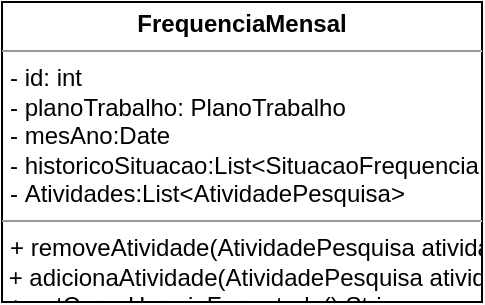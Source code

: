 <mxfile version="20.0.1" type="github">
  <diagram id="C5RBs43oDa-KdzZeNtuy" name="Page-1">
    <mxGraphModel dx="1695" dy="1662" grid="1" gridSize="10" guides="1" tooltips="1" connect="1" arrows="1" fold="1" page="1" pageScale="1" pageWidth="827" pageHeight="1169" math="0" shadow="0">
      <root>
        <mxCell id="WIyWlLk6GJQsqaUBKTNV-0" />
        <mxCell id="WIyWlLk6GJQsqaUBKTNV-1" parent="WIyWlLk6GJQsqaUBKTNV-0" />
        <mxCell id="UL5XW_X2hr35cnpbsUzt-4" value="&lt;p style=&quot;margin:0px;margin-top:4px;text-align:center;&quot;&gt;&lt;b&gt;FrequenciaMensal&lt;/b&gt;&lt;/p&gt;&lt;hr size=&quot;1&quot;&gt;&lt;p style=&quot;margin:0px;margin-left:4px;&quot;&gt;- id: int&lt;/p&gt;&lt;p style=&quot;margin:0px;margin-left:4px;&quot;&gt;- planoTrabalho: PlanoTrabalho&lt;/p&gt;&lt;p style=&quot;margin:0px;margin-left:4px;&quot;&gt;- mesAno:Date&lt;/p&gt;&lt;p style=&quot;margin:0px;margin-left:4px;&quot;&gt;- historicoSituacao:List&amp;lt;SituacaoFrequenciaMensal&amp;gt;&lt;/p&gt;&lt;p style=&quot;margin:0px;margin-left:4px;&quot;&gt;-&amp;nbsp;&lt;span style=&quot;background-color: initial;&quot;&gt;Atividades:List&amp;lt;AtividadePesquisa&amp;gt;&lt;/span&gt;&lt;/p&gt;&lt;hr size=&quot;1&quot;&gt;&lt;p style=&quot;margin:0px;margin-left:4px;&quot;&gt;&lt;span style=&quot;background-color: initial;&quot;&gt;+ removeAtividade(AtividadePesquisa atividade):void&lt;/span&gt;&lt;br&gt;&lt;/p&gt;&amp;nbsp;+ adicionaAtividade(AtividadePesquisa atividade):void&lt;br&gt;&amp;nbsp;+&amp;nbsp;getCargaHorariaFormatada():String&lt;br&gt;&amp;nbsp;+&amp;nbsp;cargaHorariaTotal():Long&lt;br&gt;&amp;nbsp;+&amp;nbsp;chExigidaEmMs():Long&lt;br&gt;&amp;nbsp;+&amp;nbsp;chExigidaEmHoras():int&lt;br&gt;&amp;nbsp;+&amp;nbsp;getCargaHorariaRestanteFormatada():String&lt;br&gt;&amp;nbsp;+ adicionaSituacao(Situacao situacao):void&lt;br&gt;&amp;nbsp;+&amp;nbsp;getSituacaoAtual():String&lt;br&gt;&lt;span style=&quot;background-color: initial;&quot;&gt;&amp;nbsp;+ getSituacao():Situacao&lt;br&gt;&amp;nbsp;+ situacaoFrequenciaMaisRecente(Situacao situacao):SituacaoFrequenciaMensal&lt;br&gt;&amp;nbsp;+&amp;nbsp;&amp;nbsp;getEnviada():&lt;/span&gt;SituacaoFrequenciaMensal&lt;br&gt;&lt;span style=&quot;background-color: initial;&quot;&gt;&amp;nbsp;+&amp;nbsp;&amp;nbsp;getRecusa():&lt;/span&gt;SituacaoFrequenciaMensal&lt;br&gt;&lt;span style=&quot;background-color: initial;&quot;&gt;&amp;nbsp;+&amp;nbsp;&amp;nbsp;getHomologada():&lt;/span&gt;SituacaoFrequenciaMensal&lt;br&gt;&lt;span style=&quot;background-color: initial;&quot;&gt;&amp;nbsp;+&amp;nbsp;&amp;nbsp;getPreenchendo():&lt;/span&gt;SituacaoFrequenciaMensal&lt;br&gt;&lt;span style=&quot;background-color: initial;&quot;&gt;&amp;nbsp;+&amp;nbsp;&amp;nbsp;getNotificada():&lt;/span&gt;SituacaoFrequenciaMensal&lt;br&gt;&lt;span style=&quot;background-color: initial;&quot;&gt;&amp;nbsp;+ getSituacaoFrequencia():SituacaoFrequenciaMensal&lt;br&gt;&amp;nbsp;+ getEnvioFrequencia():Boolean&lt;br&gt;&amp;nbsp;+ cargaHorariaEmHoras():long&lt;br&gt;&amp;nbsp;+ getDataFormatada():String&lt;br&gt;&amp;nbsp;+ getMesAnoFormatado():String&lt;br&gt;&amp;nbsp;+ setDataFormatada(String dataFormatada):void&lt;br&gt;&amp;nbsp;+ getPodeExcluir(): Boolean&lt;br&gt;&amp;nbsp;+ getPodeCriar(): Boolean&lt;br&gt;&amp;nbsp;+ podePersistirNotificacao():Boolean&lt;br&gt;&lt;br&gt;&amp;nbsp;&lt;/span&gt;&lt;br&gt;&lt;p style=&quot;margin:0px;margin-left:4px;&quot;&gt;&lt;br&gt;&lt;/p&gt;" style="verticalAlign=top;align=left;overflow=fill;fontSize=12;fontFamily=Helvetica;html=1;" vertex="1" parent="WIyWlLk6GJQsqaUBKTNV-1">
          <mxGeometry x="-80" y="-340" width="240" height="150" as="geometry" />
        </mxCell>
      </root>
    </mxGraphModel>
  </diagram>
</mxfile>
